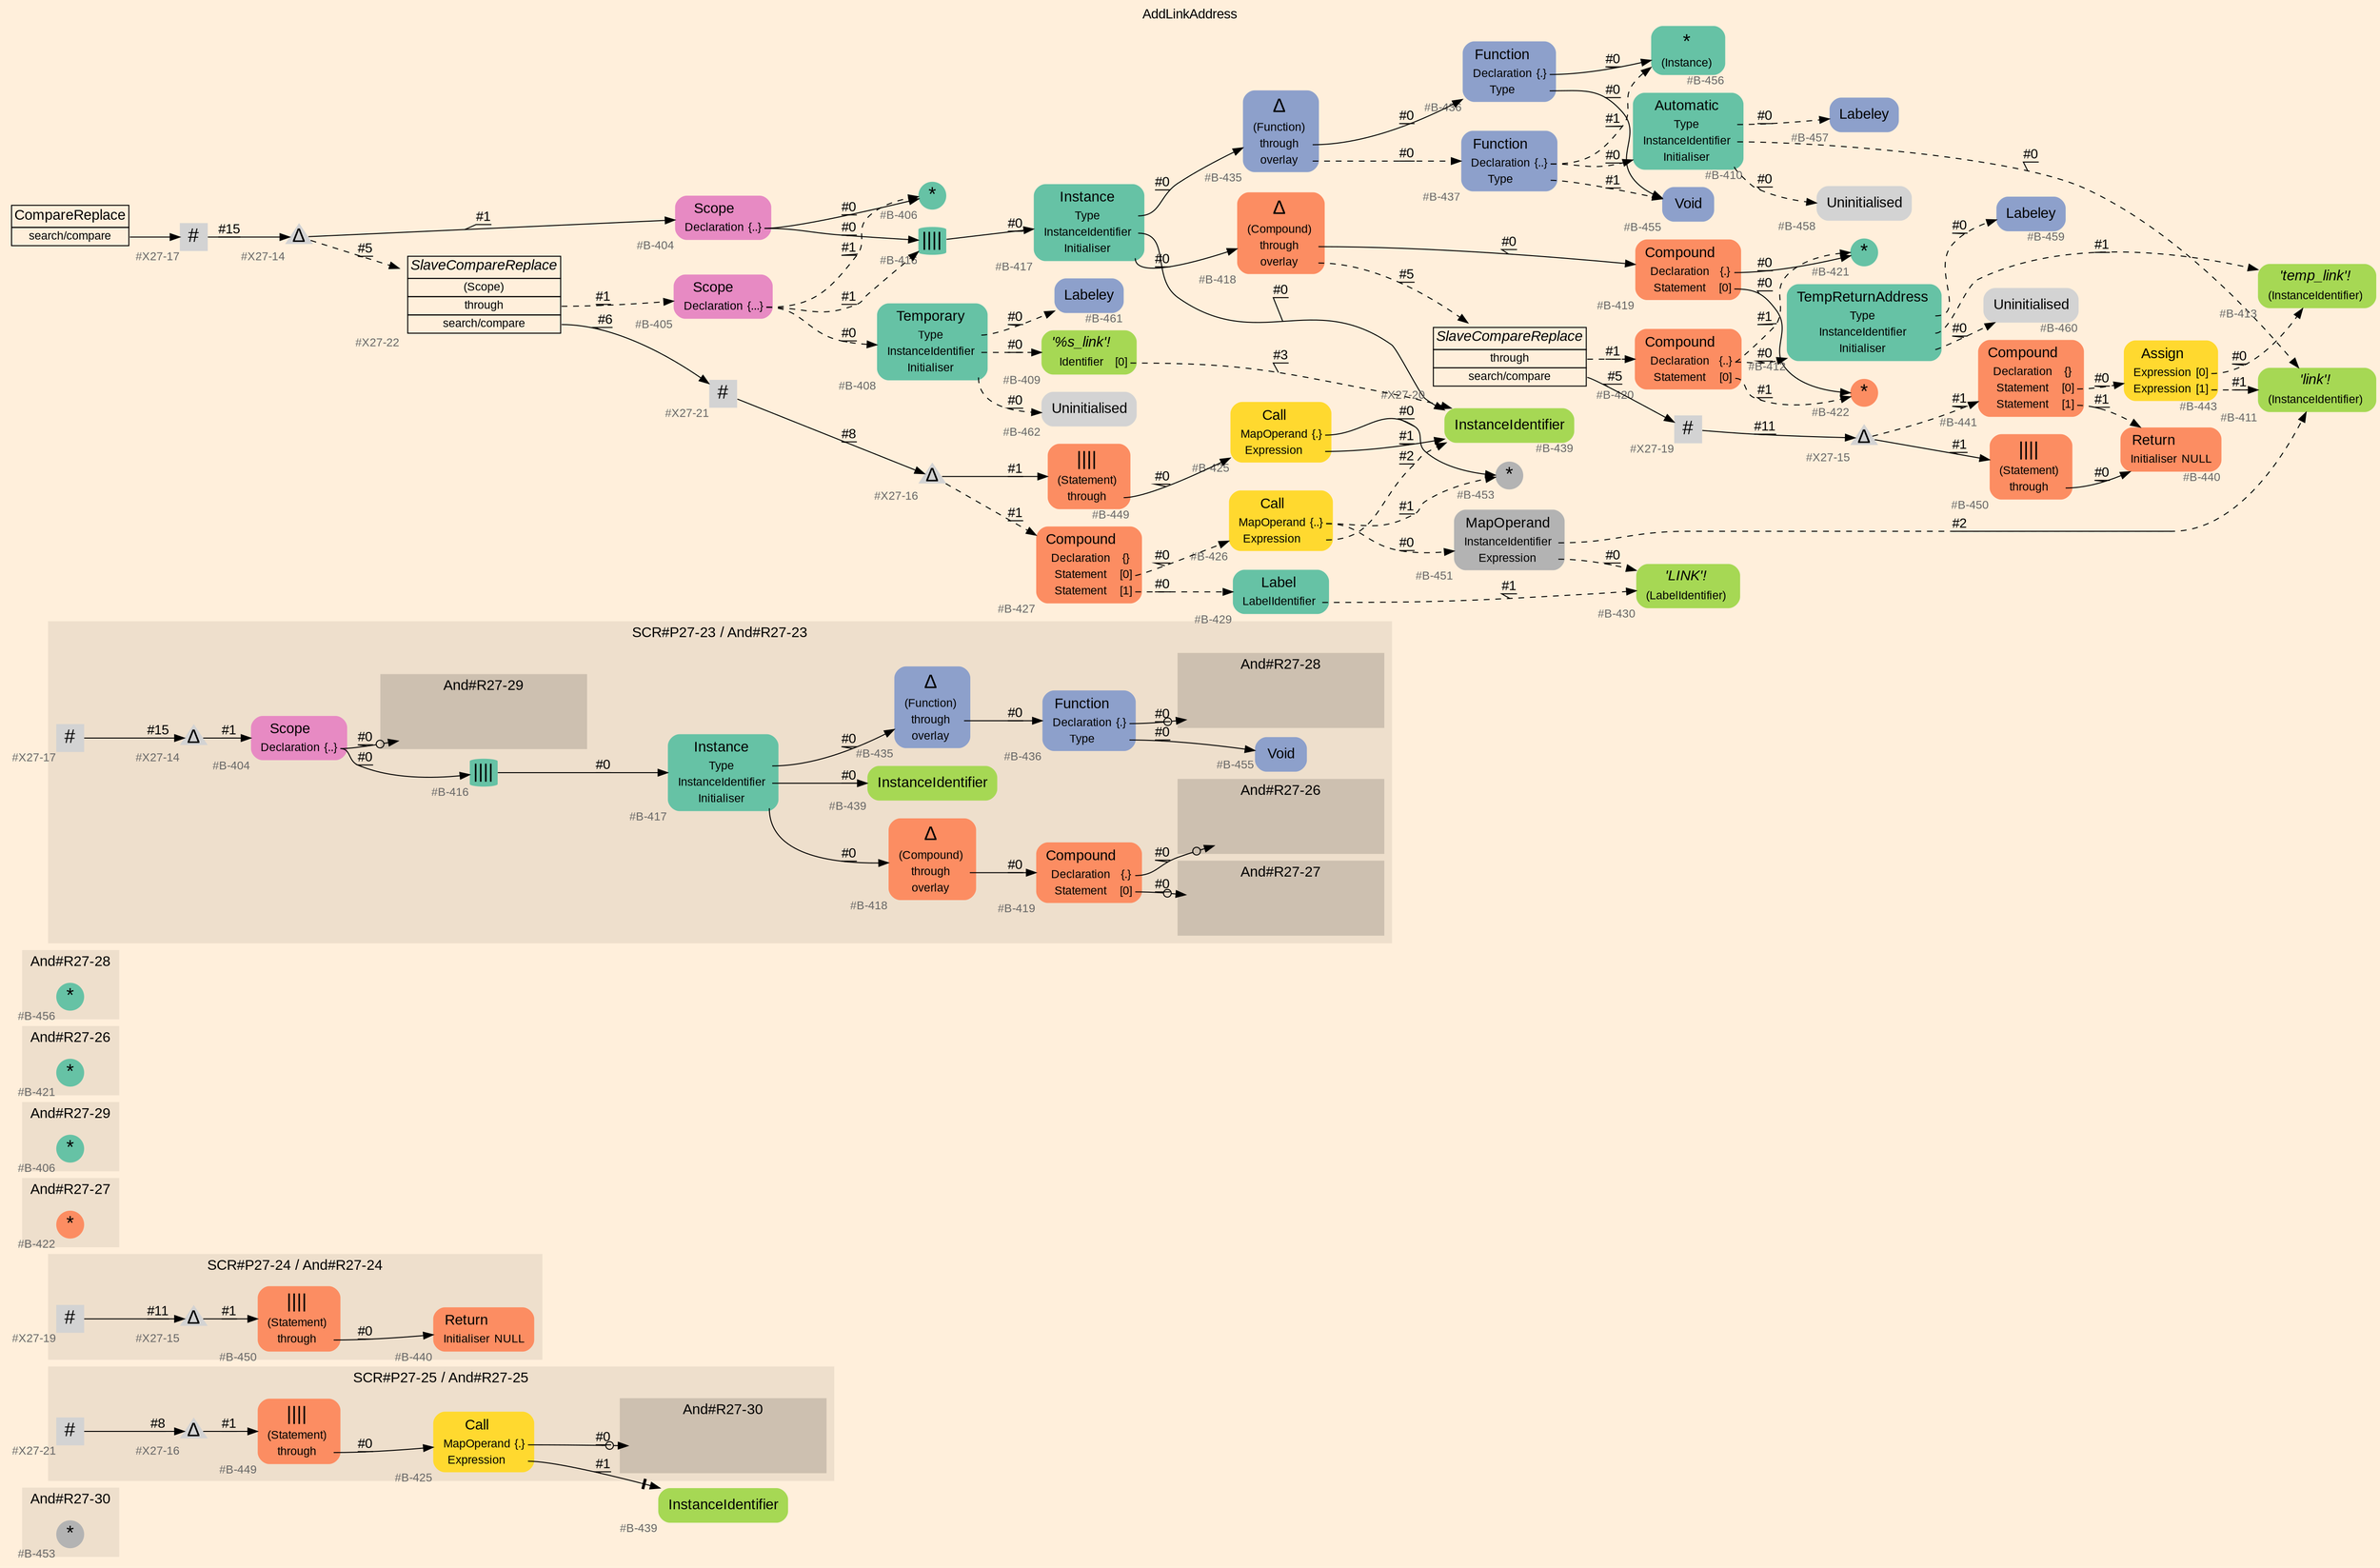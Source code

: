 digraph "AddLinkAddress" {
label = "AddLinkAddress"
labelloc = t
graph [
    rankdir = "LR"
    ranksep = 0.3
    bgcolor = antiquewhite1
    color = black
    fontcolor = black
    fontname = "Arial"
];
node [
    fontname = "Arial"
];
edge [
    fontname = "Arial"
];

// -------------------- figure And#R27-30 --------------------
// -------- region And#R27-30 ----------
subgraph "clusterAnd#R27-30" {
    label = "And#R27-30"
    style = "filled"
    color = antiquewhite2
    fontsize = "15"
    // -------- block And#R27-30/#B-453 ----------
    "And#R27-30/#B-453" [
        fillcolor = "/set28/8"
        xlabel = "#B-453"
        fontsize = "12"
        fontcolor = grey40
        shape = "circle"
        label = <<FONT COLOR="black" POINT-SIZE="20">*</FONT>>
        style = "filled"
        penwidth = 0.0
        fixedsize = true
        width = 0.4
        height = 0.4
    ];
    
}


// -------------------- figure And#R27-25 --------------------
// -------- region And#R27-25 ----------
subgraph "clusterAnd#R27-25" {
    label = "SCR#P27-25 / And#R27-25"
    style = "filled"
    color = antiquewhite2
    fontsize = "15"
    // -------- block And#R27-25/#B-449 ----------
    "And#R27-25/#B-449" [
        fillcolor = "/set28/2"
        xlabel = "#B-449"
        fontsize = "12"
        fontcolor = grey40
        shape = "plaintext"
        label = <<TABLE BORDER="0" CELLBORDER="0" CELLSPACING="0">
         <TR><TD><FONT COLOR="black" POINT-SIZE="20">||||</FONT></TD></TR>
         <TR><TD><FONT COLOR="black" POINT-SIZE="12">(Statement)</FONT></TD><TD PORT="port0"></TD></TR>
         <TR><TD><FONT COLOR="black" POINT-SIZE="12">through</FONT></TD><TD PORT="port1"></TD></TR>
        </TABLE>>
        style = "rounded,filled"
    ];
    
    // -------- block And#R27-25/#B-425 ----------
    "And#R27-25/#B-425" [
        fillcolor = "/set28/6"
        xlabel = "#B-425"
        fontsize = "12"
        fontcolor = grey40
        shape = "plaintext"
        label = <<TABLE BORDER="0" CELLBORDER="0" CELLSPACING="0">
         <TR><TD><FONT COLOR="black" POINT-SIZE="15">Call</FONT></TD></TR>
         <TR><TD><FONT COLOR="black" POINT-SIZE="12">MapOperand</FONT></TD><TD PORT="port0"><FONT COLOR="black" POINT-SIZE="12">{.}</FONT></TD></TR>
         <TR><TD><FONT COLOR="black" POINT-SIZE="12">Expression</FONT></TD><TD PORT="port1"></TD></TR>
        </TABLE>>
        style = "rounded,filled"
    ];
    
    // -------- block And#R27-25/#X27-16 ----------
    "And#R27-25/#X27-16" [
        xlabel = "#X27-16"
        fontsize = "12"
        fontcolor = grey40
        shape = "triangle"
        label = <<FONT COLOR="black" POINT-SIZE="20">Δ</FONT>>
        style = "filled"
        penwidth = 0.0
        fixedsize = true
        width = 0.4
        height = 0.4
    ];
    
    // -------- block And#R27-25/#X27-21 ----------
    "And#R27-25/#X27-21" [
        xlabel = "#X27-21"
        fontsize = "12"
        fontcolor = grey40
        shape = "square"
        label = <<FONT COLOR="black" POINT-SIZE="20">#</FONT>>
        style = "filled"
        penwidth = 0.0
        fixedsize = true
        width = 0.4
        height = 0.4
    ];
    
    // -------- region And#R27-25/And#R27-30 ----------
    subgraph "clusterAnd#R27-25/And#R27-30" {
        label = "And#R27-30"
        style = "filled"
        color = antiquewhite3
        fontsize = "15"
        // -------- block And#R27-25/And#R27-30/#B-453 ----------
        "And#R27-25/And#R27-30/#B-453" [
            fillcolor = "/set28/8"
            xlabel = "#B-453"
            fontsize = "12"
            fontcolor = grey40
            shape = "none"
            style = "invisible"
        ];
        
    }
    
}

// -------- block And#R27-25/#B-439 ----------
"And#R27-25/#B-439" [
    fillcolor = "/set28/5"
    xlabel = "#B-439"
    fontsize = "12"
    fontcolor = grey40
    shape = "plaintext"
    label = <<TABLE BORDER="0" CELLBORDER="0" CELLSPACING="0">
     <TR><TD><FONT COLOR="black" POINT-SIZE="15">InstanceIdentifier</FONT></TD></TR>
    </TABLE>>
    style = "rounded,filled"
];

"And#R27-25/#B-449":port1 -> "And#R27-25/#B-425" [
    label = "#0"
    decorate = true
    color = black
    fontcolor = black
];

"And#R27-25/#B-425":port0 -> "And#R27-25/And#R27-30/#B-453" [
    arrowhead="normalnoneodot"
    label = "#0"
    decorate = true
    color = black
    fontcolor = black
];

"And#R27-25/#B-425":port1 -> "And#R27-25/#B-439" [
    arrowhead="normalnonetee"
    label = "#1"
    decorate = true
    color = black
    fontcolor = black
];

"And#R27-25/#X27-16" -> "And#R27-25/#B-449" [
    label = "#1"
    decorate = true
    color = black
    fontcolor = black
];

"And#R27-25/#X27-21" -> "And#R27-25/#X27-16" [
    label = "#8"
    decorate = true
    color = black
    fontcolor = black
];


// -------------------- figure And#R27-24 --------------------
// -------- region And#R27-24 ----------
subgraph "clusterAnd#R27-24" {
    label = "SCR#P27-24 / And#R27-24"
    style = "filled"
    color = antiquewhite2
    fontsize = "15"
    // -------- block And#R27-24/#B-440 ----------
    "And#R27-24/#B-440" [
        fillcolor = "/set28/2"
        xlabel = "#B-440"
        fontsize = "12"
        fontcolor = grey40
        shape = "plaintext"
        label = <<TABLE BORDER="0" CELLBORDER="0" CELLSPACING="0">
         <TR><TD><FONT COLOR="black" POINT-SIZE="15">Return</FONT></TD></TR>
         <TR><TD><FONT COLOR="black" POINT-SIZE="12">Initialiser</FONT></TD><TD PORT="port0"><FONT COLOR="black" POINT-SIZE="12">NULL</FONT></TD></TR>
        </TABLE>>
        style = "rounded,filled"
    ];
    
    // -------- block And#R27-24/#B-450 ----------
    "And#R27-24/#B-450" [
        fillcolor = "/set28/2"
        xlabel = "#B-450"
        fontsize = "12"
        fontcolor = grey40
        shape = "plaintext"
        label = <<TABLE BORDER="0" CELLBORDER="0" CELLSPACING="0">
         <TR><TD><FONT COLOR="black" POINT-SIZE="20">||||</FONT></TD></TR>
         <TR><TD><FONT COLOR="black" POINT-SIZE="12">(Statement)</FONT></TD><TD PORT="port0"></TD></TR>
         <TR><TD><FONT COLOR="black" POINT-SIZE="12">through</FONT></TD><TD PORT="port1"></TD></TR>
        </TABLE>>
        style = "rounded,filled"
    ];
    
    // -------- block And#R27-24/#X27-15 ----------
    "And#R27-24/#X27-15" [
        xlabel = "#X27-15"
        fontsize = "12"
        fontcolor = grey40
        shape = "triangle"
        label = <<FONT COLOR="black" POINT-SIZE="20">Δ</FONT>>
        style = "filled"
        penwidth = 0.0
        fixedsize = true
        width = 0.4
        height = 0.4
    ];
    
    // -------- block And#R27-24/#X27-19 ----------
    "And#R27-24/#X27-19" [
        xlabel = "#X27-19"
        fontsize = "12"
        fontcolor = grey40
        shape = "square"
        label = <<FONT COLOR="black" POINT-SIZE="20">#</FONT>>
        style = "filled"
        penwidth = 0.0
        fixedsize = true
        width = 0.4
        height = 0.4
    ];
    
}

"And#R27-24/#B-450":port1 -> "And#R27-24/#B-440" [
    label = "#0"
    decorate = true
    color = black
    fontcolor = black
];

"And#R27-24/#X27-15" -> "And#R27-24/#B-450" [
    label = "#1"
    decorate = true
    color = black
    fontcolor = black
];

"And#R27-24/#X27-19" -> "And#R27-24/#X27-15" [
    label = "#11"
    decorate = true
    color = black
    fontcolor = black
];


// -------------------- figure And#R27-27 --------------------
// -------- region And#R27-27 ----------
subgraph "clusterAnd#R27-27" {
    label = "And#R27-27"
    style = "filled"
    color = antiquewhite2
    fontsize = "15"
    // -------- block And#R27-27/#B-422 ----------
    "And#R27-27/#B-422" [
        fillcolor = "/set28/2"
        xlabel = "#B-422"
        fontsize = "12"
        fontcolor = grey40
        shape = "circle"
        label = <<FONT COLOR="black" POINT-SIZE="20">*</FONT>>
        style = "filled"
        penwidth = 0.0
        fixedsize = true
        width = 0.4
        height = 0.4
    ];
    
}


// -------------------- figure And#R27-29 --------------------
// -------- region And#R27-29 ----------
subgraph "clusterAnd#R27-29" {
    label = "And#R27-29"
    style = "filled"
    color = antiquewhite2
    fontsize = "15"
    // -------- block And#R27-29/#B-406 ----------
    "And#R27-29/#B-406" [
        fillcolor = "/set28/1"
        xlabel = "#B-406"
        fontsize = "12"
        fontcolor = grey40
        shape = "circle"
        label = <<FONT COLOR="black" POINT-SIZE="20">*</FONT>>
        style = "filled"
        penwidth = 0.0
        fixedsize = true
        width = 0.4
        height = 0.4
    ];
    
}


// -------------------- figure And#R27-26 --------------------
// -------- region And#R27-26 ----------
subgraph "clusterAnd#R27-26" {
    label = "And#R27-26"
    style = "filled"
    color = antiquewhite2
    fontsize = "15"
    // -------- block And#R27-26/#B-421 ----------
    "And#R27-26/#B-421" [
        fillcolor = "/set28/1"
        xlabel = "#B-421"
        fontsize = "12"
        fontcolor = grey40
        shape = "circle"
        label = <<FONT COLOR="black" POINT-SIZE="20">*</FONT>>
        style = "filled"
        penwidth = 0.0
        fixedsize = true
        width = 0.4
        height = 0.4
    ];
    
}


// -------------------- figure And#R27-28 --------------------
// -------- region And#R27-28 ----------
subgraph "clusterAnd#R27-28" {
    label = "And#R27-28"
    style = "filled"
    color = antiquewhite2
    fontsize = "15"
    // -------- block And#R27-28/#B-456 ----------
    "And#R27-28/#B-456" [
        fillcolor = "/set28/1"
        xlabel = "#B-456"
        fontsize = "12"
        fontcolor = grey40
        shape = "circle"
        label = <<FONT COLOR="black" POINT-SIZE="20">*</FONT>>
        style = "filled"
        penwidth = 0.0
        fixedsize = true
        width = 0.4
        height = 0.4
    ];
    
}


// -------------------- figure And#R27-23 --------------------
// -------- region And#R27-23 ----------
subgraph "clusterAnd#R27-23" {
    label = "SCR#P27-23 / And#R27-23"
    style = "filled"
    color = antiquewhite2
    fontsize = "15"
    // -------- block And#R27-23/#B-436 ----------
    "And#R27-23/#B-436" [
        fillcolor = "/set28/3"
        xlabel = "#B-436"
        fontsize = "12"
        fontcolor = grey40
        shape = "plaintext"
        label = <<TABLE BORDER="0" CELLBORDER="0" CELLSPACING="0">
         <TR><TD><FONT COLOR="black" POINT-SIZE="15">Function</FONT></TD></TR>
         <TR><TD><FONT COLOR="black" POINT-SIZE="12">Declaration</FONT></TD><TD PORT="port0"><FONT COLOR="black" POINT-SIZE="12">{.}</FONT></TD></TR>
         <TR><TD><FONT COLOR="black" POINT-SIZE="12">Type</FONT></TD><TD PORT="port1"></TD></TR>
        </TABLE>>
        style = "rounded,filled"
    ];
    
    // -------- block And#R27-23/#B-419 ----------
    "And#R27-23/#B-419" [
        fillcolor = "/set28/2"
        xlabel = "#B-419"
        fontsize = "12"
        fontcolor = grey40
        shape = "plaintext"
        label = <<TABLE BORDER="0" CELLBORDER="0" CELLSPACING="0">
         <TR><TD><FONT COLOR="black" POINT-SIZE="15">Compound</FONT></TD></TR>
         <TR><TD><FONT COLOR="black" POINT-SIZE="12">Declaration</FONT></TD><TD PORT="port0"><FONT COLOR="black" POINT-SIZE="12">{.}</FONT></TD></TR>
         <TR><TD><FONT COLOR="black" POINT-SIZE="12">Statement</FONT></TD><TD PORT="port1"><FONT COLOR="black" POINT-SIZE="12">[0]</FONT></TD></TR>
        </TABLE>>
        style = "rounded,filled"
    ];
    
    // -------- block And#R27-23/#B-435 ----------
    "And#R27-23/#B-435" [
        fillcolor = "/set28/3"
        xlabel = "#B-435"
        fontsize = "12"
        fontcolor = grey40
        shape = "plaintext"
        label = <<TABLE BORDER="0" CELLBORDER="0" CELLSPACING="0">
         <TR><TD><FONT COLOR="black" POINT-SIZE="20">Δ</FONT></TD></TR>
         <TR><TD><FONT COLOR="black" POINT-SIZE="12">(Function)</FONT></TD><TD PORT="port0"></TD></TR>
         <TR><TD><FONT COLOR="black" POINT-SIZE="12">through</FONT></TD><TD PORT="port1"></TD></TR>
         <TR><TD><FONT COLOR="black" POINT-SIZE="12">overlay</FONT></TD><TD PORT="port2"></TD></TR>
        </TABLE>>
        style = "rounded,filled"
    ];
    
    // -------- block And#R27-23/#B-418 ----------
    "And#R27-23/#B-418" [
        fillcolor = "/set28/2"
        xlabel = "#B-418"
        fontsize = "12"
        fontcolor = grey40
        shape = "plaintext"
        label = <<TABLE BORDER="0" CELLBORDER="0" CELLSPACING="0">
         <TR><TD><FONT COLOR="black" POINT-SIZE="20">Δ</FONT></TD></TR>
         <TR><TD><FONT COLOR="black" POINT-SIZE="12">(Compound)</FONT></TD><TD PORT="port0"></TD></TR>
         <TR><TD><FONT COLOR="black" POINT-SIZE="12">through</FONT></TD><TD PORT="port1"></TD></TR>
         <TR><TD><FONT COLOR="black" POINT-SIZE="12">overlay</FONT></TD><TD PORT="port2"></TD></TR>
        </TABLE>>
        style = "rounded,filled"
    ];
    
    // -------- block And#R27-23/#B-404 ----------
    "And#R27-23/#B-404" [
        fillcolor = "/set28/4"
        xlabel = "#B-404"
        fontsize = "12"
        fontcolor = grey40
        shape = "plaintext"
        label = <<TABLE BORDER="0" CELLBORDER="0" CELLSPACING="0">
         <TR><TD><FONT COLOR="black" POINT-SIZE="15">Scope</FONT></TD></TR>
         <TR><TD><FONT COLOR="black" POINT-SIZE="12">Declaration</FONT></TD><TD PORT="port0"><FONT COLOR="black" POINT-SIZE="12">{..}</FONT></TD></TR>
        </TABLE>>
        style = "rounded,filled"
    ];
    
    // -------- block And#R27-23/#B-417 ----------
    "And#R27-23/#B-417" [
        fillcolor = "/set28/1"
        xlabel = "#B-417"
        fontsize = "12"
        fontcolor = grey40
        shape = "plaintext"
        label = <<TABLE BORDER="0" CELLBORDER="0" CELLSPACING="0">
         <TR><TD><FONT COLOR="black" POINT-SIZE="15">Instance</FONT></TD></TR>
         <TR><TD><FONT COLOR="black" POINT-SIZE="12">Type</FONT></TD><TD PORT="port0"></TD></TR>
         <TR><TD><FONT COLOR="black" POINT-SIZE="12">InstanceIdentifier</FONT></TD><TD PORT="port1"></TD></TR>
         <TR><TD><FONT COLOR="black" POINT-SIZE="12">Initialiser</FONT></TD><TD PORT="port2"></TD></TR>
        </TABLE>>
        style = "rounded,filled"
    ];
    
    // -------- block And#R27-23/#B-416 ----------
    "And#R27-23/#B-416" [
        fillcolor = "/set28/1"
        xlabel = "#B-416"
        fontsize = "12"
        fontcolor = grey40
        shape = "cylinder"
        label = <<FONT COLOR="black" POINT-SIZE="20">||||</FONT>>
        style = "filled"
        penwidth = 0.0
        fixedsize = true
        width = 0.4
        height = 0.4
    ];
    
    // -------- block And#R27-23/#X27-17 ----------
    "And#R27-23/#X27-17" [
        xlabel = "#X27-17"
        fontsize = "12"
        fontcolor = grey40
        shape = "square"
        label = <<FONT COLOR="black" POINT-SIZE="20">#</FONT>>
        style = "filled"
        penwidth = 0.0
        fixedsize = true
        width = 0.4
        height = 0.4
    ];
    
    // -------- block And#R27-23/#B-455 ----------
    "And#R27-23/#B-455" [
        fillcolor = "/set28/3"
        xlabel = "#B-455"
        fontsize = "12"
        fontcolor = grey40
        shape = "plaintext"
        label = <<TABLE BORDER="0" CELLBORDER="0" CELLSPACING="0">
         <TR><TD><FONT COLOR="black" POINT-SIZE="15">Void</FONT></TD></TR>
        </TABLE>>
        style = "rounded,filled"
    ];
    
    // -------- block And#R27-23/#B-439 ----------
    "And#R27-23/#B-439" [
        fillcolor = "/set28/5"
        xlabel = "#B-439"
        fontsize = "12"
        fontcolor = grey40
        shape = "plaintext"
        label = <<TABLE BORDER="0" CELLBORDER="0" CELLSPACING="0">
         <TR><TD><FONT COLOR="black" POINT-SIZE="15">InstanceIdentifier</FONT></TD></TR>
        </TABLE>>
        style = "rounded,filled"
    ];
    
    // -------- block And#R27-23/#X27-14 ----------
    "And#R27-23/#X27-14" [
        xlabel = "#X27-14"
        fontsize = "12"
        fontcolor = grey40
        shape = "triangle"
        label = <<FONT COLOR="black" POINT-SIZE="20">Δ</FONT>>
        style = "filled"
        penwidth = 0.0
        fixedsize = true
        width = 0.4
        height = 0.4
    ];
    
    // -------- region And#R27-23/And#R27-26 ----------
    subgraph "clusterAnd#R27-23/And#R27-26" {
        label = "And#R27-26"
        style = "filled"
        color = antiquewhite3
        fontsize = "15"
        // -------- block And#R27-23/And#R27-26/#B-421 ----------
        "And#R27-23/And#R27-26/#B-421" [
            fillcolor = "/set28/1"
            xlabel = "#B-421"
            fontsize = "12"
            fontcolor = grey40
            shape = "none"
            style = "invisible"
        ];
        
    }
    
    // -------- region And#R27-23/And#R27-27 ----------
    subgraph "clusterAnd#R27-23/And#R27-27" {
        label = "And#R27-27"
        style = "filled"
        color = antiquewhite3
        fontsize = "15"
        // -------- block And#R27-23/And#R27-27/#B-422 ----------
        "And#R27-23/And#R27-27/#B-422" [
            fillcolor = "/set28/2"
            xlabel = "#B-422"
            fontsize = "12"
            fontcolor = grey40
            shape = "none"
            style = "invisible"
        ];
        
    }
    
    // -------- region And#R27-23/And#R27-28 ----------
    subgraph "clusterAnd#R27-23/And#R27-28" {
        label = "And#R27-28"
        style = "filled"
        color = antiquewhite3
        fontsize = "15"
        // -------- block And#R27-23/And#R27-28/#B-456 ----------
        "And#R27-23/And#R27-28/#B-456" [
            fillcolor = "/set28/1"
            xlabel = "#B-456"
            fontsize = "12"
            fontcolor = grey40
            shape = "none"
            style = "invisible"
        ];
        
    }
    
    // -------- region And#R27-23/And#R27-29 ----------
    subgraph "clusterAnd#R27-23/And#R27-29" {
        label = "And#R27-29"
        style = "filled"
        color = antiquewhite3
        fontsize = "15"
        // -------- block And#R27-23/And#R27-29/#B-406 ----------
        "And#R27-23/And#R27-29/#B-406" [
            fillcolor = "/set28/1"
            xlabel = "#B-406"
            fontsize = "12"
            fontcolor = grey40
            shape = "none"
            style = "invisible"
        ];
        
    }
    
}

"And#R27-23/#B-436":port0 -> "And#R27-23/And#R27-28/#B-456" [
    arrowhead="normalnoneodot"
    label = "#0"
    decorate = true
    color = black
    fontcolor = black
];

"And#R27-23/#B-436":port1 -> "And#R27-23/#B-455" [
    label = "#0"
    decorate = true
    color = black
    fontcolor = black
];

"And#R27-23/#B-419":port0 -> "And#R27-23/And#R27-26/#B-421" [
    arrowhead="normalnoneodot"
    label = "#0"
    decorate = true
    color = black
    fontcolor = black
];

"And#R27-23/#B-419":port1 -> "And#R27-23/And#R27-27/#B-422" [
    arrowhead="normalnoneodot"
    label = "#0"
    decorate = true
    color = black
    fontcolor = black
];

"And#R27-23/#B-435":port1 -> "And#R27-23/#B-436" [
    label = "#0"
    decorate = true
    color = black
    fontcolor = black
];

"And#R27-23/#B-418":port1 -> "And#R27-23/#B-419" [
    label = "#0"
    decorate = true
    color = black
    fontcolor = black
];

"And#R27-23/#B-404":port0 -> "And#R27-23/#B-416" [
    label = "#0"
    decorate = true
    color = black
    fontcolor = black
];

"And#R27-23/#B-404":port0 -> "And#R27-23/And#R27-29/#B-406" [
    arrowhead="normalnoneodot"
    label = "#0"
    decorate = true
    color = black
    fontcolor = black
];

"And#R27-23/#B-417":port0 -> "And#R27-23/#B-435" [
    label = "#0"
    decorate = true
    color = black
    fontcolor = black
];

"And#R27-23/#B-417":port1 -> "And#R27-23/#B-439" [
    label = "#0"
    decorate = true
    color = black
    fontcolor = black
];

"And#R27-23/#B-417":port2 -> "And#R27-23/#B-418" [
    label = "#0"
    decorate = true
    color = black
    fontcolor = black
];

"And#R27-23/#B-416" -> "And#R27-23/#B-417" [
    label = "#0"
    decorate = true
    color = black
    fontcolor = black
];

"And#R27-23/#X27-17" -> "And#R27-23/#X27-14" [
    label = "#15"
    decorate = true
    color = black
    fontcolor = black
];

"And#R27-23/#X27-14" -> "And#R27-23/#B-404" [
    label = "#1"
    decorate = true
    color = black
    fontcolor = black
];


// -------------------- transformation figure --------------------
// -------- block CR#X27-18 ----------
"CR#X27-18" [
    fillcolor = antiquewhite1
    fontsize = "12"
    fontcolor = grey40
    shape = "plaintext"
    label = <<TABLE BORDER="0" CELLBORDER="1" CELLSPACING="0">
     <TR><TD><FONT COLOR="black" POINT-SIZE="15">CompareReplace</FONT></TD></TR>
     <TR><TD PORT="port0"><FONT COLOR="black" POINT-SIZE="12">search/compare</FONT></TD></TR>
    </TABLE>>
    style = "filled"
    color = black
];

// -------- block #X27-17 ----------
"#X27-17" [
    xlabel = "#X27-17"
    fontsize = "12"
    fontcolor = grey40
    shape = "square"
    label = <<FONT COLOR="black" POINT-SIZE="20">#</FONT>>
    style = "filled"
    penwidth = 0.0
    fixedsize = true
    width = 0.4
    height = 0.4
];

// -------- block #X27-14 ----------
"#X27-14" [
    xlabel = "#X27-14"
    fontsize = "12"
    fontcolor = grey40
    shape = "triangle"
    label = <<FONT COLOR="black" POINT-SIZE="20">Δ</FONT>>
    style = "filled"
    penwidth = 0.0
    fixedsize = true
    width = 0.4
    height = 0.4
];

// -------- block #B-404 ----------
"#B-404" [
    fillcolor = "/set28/4"
    xlabel = "#B-404"
    fontsize = "12"
    fontcolor = grey40
    shape = "plaintext"
    label = <<TABLE BORDER="0" CELLBORDER="0" CELLSPACING="0">
     <TR><TD><FONT COLOR="black" POINT-SIZE="15">Scope</FONT></TD></TR>
     <TR><TD><FONT COLOR="black" POINT-SIZE="12">Declaration</FONT></TD><TD PORT="port0"><FONT COLOR="black" POINT-SIZE="12">{..}</FONT></TD></TR>
    </TABLE>>
    style = "rounded,filled"
];

// -------- block #B-416 ----------
"#B-416" [
    fillcolor = "/set28/1"
    xlabel = "#B-416"
    fontsize = "12"
    fontcolor = grey40
    shape = "cylinder"
    label = <<FONT COLOR="black" POINT-SIZE="20">||||</FONT>>
    style = "filled"
    penwidth = 0.0
    fixedsize = true
    width = 0.4
    height = 0.4
];

// -------- block #B-417 ----------
"#B-417" [
    fillcolor = "/set28/1"
    xlabel = "#B-417"
    fontsize = "12"
    fontcolor = grey40
    shape = "plaintext"
    label = <<TABLE BORDER="0" CELLBORDER="0" CELLSPACING="0">
     <TR><TD><FONT COLOR="black" POINT-SIZE="15">Instance</FONT></TD></TR>
     <TR><TD><FONT COLOR="black" POINT-SIZE="12">Type</FONT></TD><TD PORT="port0"></TD></TR>
     <TR><TD><FONT COLOR="black" POINT-SIZE="12">InstanceIdentifier</FONT></TD><TD PORT="port1"></TD></TR>
     <TR><TD><FONT COLOR="black" POINT-SIZE="12">Initialiser</FONT></TD><TD PORT="port2"></TD></TR>
    </TABLE>>
    style = "rounded,filled"
];

// -------- block #B-435 ----------
"#B-435" [
    fillcolor = "/set28/3"
    xlabel = "#B-435"
    fontsize = "12"
    fontcolor = grey40
    shape = "plaintext"
    label = <<TABLE BORDER="0" CELLBORDER="0" CELLSPACING="0">
     <TR><TD><FONT COLOR="black" POINT-SIZE="20">Δ</FONT></TD></TR>
     <TR><TD><FONT COLOR="black" POINT-SIZE="12">(Function)</FONT></TD><TD PORT="port0"></TD></TR>
     <TR><TD><FONT COLOR="black" POINT-SIZE="12">through</FONT></TD><TD PORT="port1"></TD></TR>
     <TR><TD><FONT COLOR="black" POINT-SIZE="12">overlay</FONT></TD><TD PORT="port2"></TD></TR>
    </TABLE>>
    style = "rounded,filled"
];

// -------- block #B-436 ----------
"#B-436" [
    fillcolor = "/set28/3"
    xlabel = "#B-436"
    fontsize = "12"
    fontcolor = grey40
    shape = "plaintext"
    label = <<TABLE BORDER="0" CELLBORDER="0" CELLSPACING="0">
     <TR><TD><FONT COLOR="black" POINT-SIZE="15">Function</FONT></TD></TR>
     <TR><TD><FONT COLOR="black" POINT-SIZE="12">Declaration</FONT></TD><TD PORT="port0"><FONT COLOR="black" POINT-SIZE="12">{.}</FONT></TD></TR>
     <TR><TD><FONT COLOR="black" POINT-SIZE="12">Type</FONT></TD><TD PORT="port1"></TD></TR>
    </TABLE>>
    style = "rounded,filled"
];

// -------- block #B-456 ----------
"#B-456" [
    fillcolor = "/set28/1"
    xlabel = "#B-456"
    fontsize = "12"
    fontcolor = grey40
    shape = "plaintext"
    label = <<TABLE BORDER="0" CELLBORDER="0" CELLSPACING="0">
     <TR><TD><FONT COLOR="black" POINT-SIZE="20">*</FONT></TD></TR>
     <TR><TD><FONT COLOR="black" POINT-SIZE="12">(Instance)</FONT></TD><TD PORT="port0"></TD></TR>
    </TABLE>>
    style = "rounded,filled"
];

// -------- block #B-455 ----------
"#B-455" [
    fillcolor = "/set28/3"
    xlabel = "#B-455"
    fontsize = "12"
    fontcolor = grey40
    shape = "plaintext"
    label = <<TABLE BORDER="0" CELLBORDER="0" CELLSPACING="0">
     <TR><TD><FONT COLOR="black" POINT-SIZE="15">Void</FONT></TD></TR>
    </TABLE>>
    style = "rounded,filled"
];

// -------- block #B-437 ----------
"#B-437" [
    fillcolor = "/set28/3"
    xlabel = "#B-437"
    fontsize = "12"
    fontcolor = grey40
    shape = "plaintext"
    label = <<TABLE BORDER="0" CELLBORDER="0" CELLSPACING="0">
     <TR><TD><FONT COLOR="black" POINT-SIZE="15">Function</FONT></TD></TR>
     <TR><TD><FONT COLOR="black" POINT-SIZE="12">Declaration</FONT></TD><TD PORT="port0"><FONT COLOR="black" POINT-SIZE="12">{..}</FONT></TD></TR>
     <TR><TD><FONT COLOR="black" POINT-SIZE="12">Type</FONT></TD><TD PORT="port1"></TD></TR>
    </TABLE>>
    style = "rounded,filled"
];

// -------- block #B-410 ----------
"#B-410" [
    fillcolor = "/set28/1"
    xlabel = "#B-410"
    fontsize = "12"
    fontcolor = grey40
    shape = "plaintext"
    label = <<TABLE BORDER="0" CELLBORDER="0" CELLSPACING="0">
     <TR><TD><FONT COLOR="black" POINT-SIZE="15">Automatic</FONT></TD></TR>
     <TR><TD><FONT COLOR="black" POINT-SIZE="12">Type</FONT></TD><TD PORT="port0"></TD></TR>
     <TR><TD><FONT COLOR="black" POINT-SIZE="12">InstanceIdentifier</FONT></TD><TD PORT="port1"></TD></TR>
     <TR><TD><FONT COLOR="black" POINT-SIZE="12">Initialiser</FONT></TD><TD PORT="port2"></TD></TR>
    </TABLE>>
    style = "rounded,filled"
];

// -------- block #B-457 ----------
"#B-457" [
    fillcolor = "/set28/3"
    xlabel = "#B-457"
    fontsize = "12"
    fontcolor = grey40
    shape = "plaintext"
    label = <<TABLE BORDER="0" CELLBORDER="0" CELLSPACING="0">
     <TR><TD><FONT COLOR="black" POINT-SIZE="15">Labeley</FONT></TD></TR>
    </TABLE>>
    style = "rounded,filled"
];

// -------- block #B-411 ----------
"#B-411" [
    fillcolor = "/set28/5"
    xlabel = "#B-411"
    fontsize = "12"
    fontcolor = grey40
    shape = "plaintext"
    label = <<TABLE BORDER="0" CELLBORDER="0" CELLSPACING="0">
     <TR><TD><FONT COLOR="black" POINT-SIZE="15"><I>'link'!</I></FONT></TD></TR>
     <TR><TD><FONT COLOR="black" POINT-SIZE="12">(InstanceIdentifier)</FONT></TD><TD PORT="port0"></TD></TR>
    </TABLE>>
    style = "rounded,filled"
];

// -------- block #B-458 ----------
"#B-458" [
    xlabel = "#B-458"
    fontsize = "12"
    fontcolor = grey40
    shape = "plaintext"
    label = <<TABLE BORDER="0" CELLBORDER="0" CELLSPACING="0">
     <TR><TD><FONT COLOR="black" POINT-SIZE="15">Uninitialised</FONT></TD></TR>
    </TABLE>>
    style = "rounded,filled"
];

// -------- block #B-439 ----------
"#B-439" [
    fillcolor = "/set28/5"
    xlabel = "#B-439"
    fontsize = "12"
    fontcolor = grey40
    shape = "plaintext"
    label = <<TABLE BORDER="0" CELLBORDER="0" CELLSPACING="0">
     <TR><TD><FONT COLOR="black" POINT-SIZE="15">InstanceIdentifier</FONT></TD></TR>
    </TABLE>>
    style = "rounded,filled"
];

// -------- block #B-418 ----------
"#B-418" [
    fillcolor = "/set28/2"
    xlabel = "#B-418"
    fontsize = "12"
    fontcolor = grey40
    shape = "plaintext"
    label = <<TABLE BORDER="0" CELLBORDER="0" CELLSPACING="0">
     <TR><TD><FONT COLOR="black" POINT-SIZE="20">Δ</FONT></TD></TR>
     <TR><TD><FONT COLOR="black" POINT-SIZE="12">(Compound)</FONT></TD><TD PORT="port0"></TD></TR>
     <TR><TD><FONT COLOR="black" POINT-SIZE="12">through</FONT></TD><TD PORT="port1"></TD></TR>
     <TR><TD><FONT COLOR="black" POINT-SIZE="12">overlay</FONT></TD><TD PORT="port2"></TD></TR>
    </TABLE>>
    style = "rounded,filled"
];

// -------- block #B-419 ----------
"#B-419" [
    fillcolor = "/set28/2"
    xlabel = "#B-419"
    fontsize = "12"
    fontcolor = grey40
    shape = "plaintext"
    label = <<TABLE BORDER="0" CELLBORDER="0" CELLSPACING="0">
     <TR><TD><FONT COLOR="black" POINT-SIZE="15">Compound</FONT></TD></TR>
     <TR><TD><FONT COLOR="black" POINT-SIZE="12">Declaration</FONT></TD><TD PORT="port0"><FONT COLOR="black" POINT-SIZE="12">{.}</FONT></TD></TR>
     <TR><TD><FONT COLOR="black" POINT-SIZE="12">Statement</FONT></TD><TD PORT="port1"><FONT COLOR="black" POINT-SIZE="12">[0]</FONT></TD></TR>
    </TABLE>>
    style = "rounded,filled"
];

// -------- block #B-421 ----------
"#B-421" [
    fillcolor = "/set28/1"
    xlabel = "#B-421"
    fontsize = "12"
    fontcolor = grey40
    shape = "circle"
    label = <<FONT COLOR="black" POINT-SIZE="20">*</FONT>>
    style = "filled"
    penwidth = 0.0
    fixedsize = true
    width = 0.4
    height = 0.4
];

// -------- block #B-422 ----------
"#B-422" [
    fillcolor = "/set28/2"
    xlabel = "#B-422"
    fontsize = "12"
    fontcolor = grey40
    shape = "circle"
    label = <<FONT COLOR="black" POINT-SIZE="20">*</FONT>>
    style = "filled"
    penwidth = 0.0
    fixedsize = true
    width = 0.4
    height = 0.4
];

// -------- block #X27-20 ----------
"#X27-20" [
    fillcolor = antiquewhite1
    xlabel = "#X27-20"
    fontsize = "12"
    fontcolor = grey40
    shape = "plaintext"
    label = <<TABLE BORDER="0" CELLBORDER="1" CELLSPACING="0">
     <TR><TD><FONT COLOR="black" POINT-SIZE="15"><I>SlaveCompareReplace</I></FONT></TD></TR>
     <TR><TD PORT="port0"><FONT COLOR="black" POINT-SIZE="12">through</FONT></TD></TR>
     <TR><TD PORT="port1"><FONT COLOR="black" POINT-SIZE="12">search/compare</FONT></TD></TR>
    </TABLE>>
    style = "filled"
    color = black
];

// -------- block #B-420 ----------
"#B-420" [
    fillcolor = "/set28/2"
    xlabel = "#B-420"
    fontsize = "12"
    fontcolor = grey40
    shape = "plaintext"
    label = <<TABLE BORDER="0" CELLBORDER="0" CELLSPACING="0">
     <TR><TD><FONT COLOR="black" POINT-SIZE="15">Compound</FONT></TD></TR>
     <TR><TD><FONT COLOR="black" POINT-SIZE="12">Declaration</FONT></TD><TD PORT="port0"><FONT COLOR="black" POINT-SIZE="12">{..}</FONT></TD></TR>
     <TR><TD><FONT COLOR="black" POINT-SIZE="12">Statement</FONT></TD><TD PORT="port1"><FONT COLOR="black" POINT-SIZE="12">[0]</FONT></TD></TR>
    </TABLE>>
    style = "rounded,filled"
];

// -------- block #B-412 ----------
"#B-412" [
    fillcolor = "/set28/1"
    xlabel = "#B-412"
    fontsize = "12"
    fontcolor = grey40
    shape = "plaintext"
    label = <<TABLE BORDER="0" CELLBORDER="0" CELLSPACING="0">
     <TR><TD><FONT COLOR="black" POINT-SIZE="15">TempReturnAddress</FONT></TD></TR>
     <TR><TD><FONT COLOR="black" POINT-SIZE="12">Type</FONT></TD><TD PORT="port0"></TD></TR>
     <TR><TD><FONT COLOR="black" POINT-SIZE="12">InstanceIdentifier</FONT></TD><TD PORT="port1"></TD></TR>
     <TR><TD><FONT COLOR="black" POINT-SIZE="12">Initialiser</FONT></TD><TD PORT="port2"></TD></TR>
    </TABLE>>
    style = "rounded,filled"
];

// -------- block #B-459 ----------
"#B-459" [
    fillcolor = "/set28/3"
    xlabel = "#B-459"
    fontsize = "12"
    fontcolor = grey40
    shape = "plaintext"
    label = <<TABLE BORDER="0" CELLBORDER="0" CELLSPACING="0">
     <TR><TD><FONT COLOR="black" POINT-SIZE="15">Labeley</FONT></TD></TR>
    </TABLE>>
    style = "rounded,filled"
];

// -------- block #B-413 ----------
"#B-413" [
    fillcolor = "/set28/5"
    xlabel = "#B-413"
    fontsize = "12"
    fontcolor = grey40
    shape = "plaintext"
    label = <<TABLE BORDER="0" CELLBORDER="0" CELLSPACING="0">
     <TR><TD><FONT COLOR="black" POINT-SIZE="15"><I>'temp_link'!</I></FONT></TD></TR>
     <TR><TD><FONT COLOR="black" POINT-SIZE="12">(InstanceIdentifier)</FONT></TD><TD PORT="port0"></TD></TR>
    </TABLE>>
    style = "rounded,filled"
];

// -------- block #B-460 ----------
"#B-460" [
    xlabel = "#B-460"
    fontsize = "12"
    fontcolor = grey40
    shape = "plaintext"
    label = <<TABLE BORDER="0" CELLBORDER="0" CELLSPACING="0">
     <TR><TD><FONT COLOR="black" POINT-SIZE="15">Uninitialised</FONT></TD></TR>
    </TABLE>>
    style = "rounded,filled"
];

// -------- block #X27-19 ----------
"#X27-19" [
    xlabel = "#X27-19"
    fontsize = "12"
    fontcolor = grey40
    shape = "square"
    label = <<FONT COLOR="black" POINT-SIZE="20">#</FONT>>
    style = "filled"
    penwidth = 0.0
    fixedsize = true
    width = 0.4
    height = 0.4
];

// -------- block #X27-15 ----------
"#X27-15" [
    xlabel = "#X27-15"
    fontsize = "12"
    fontcolor = grey40
    shape = "triangle"
    label = <<FONT COLOR="black" POINT-SIZE="20">Δ</FONT>>
    style = "filled"
    penwidth = 0.0
    fixedsize = true
    width = 0.4
    height = 0.4
];

// -------- block #B-450 ----------
"#B-450" [
    fillcolor = "/set28/2"
    xlabel = "#B-450"
    fontsize = "12"
    fontcolor = grey40
    shape = "plaintext"
    label = <<TABLE BORDER="0" CELLBORDER="0" CELLSPACING="0">
     <TR><TD><FONT COLOR="black" POINT-SIZE="20">||||</FONT></TD></TR>
     <TR><TD><FONT COLOR="black" POINT-SIZE="12">(Statement)</FONT></TD><TD PORT="port0"></TD></TR>
     <TR><TD><FONT COLOR="black" POINT-SIZE="12">through</FONT></TD><TD PORT="port1"></TD></TR>
    </TABLE>>
    style = "rounded,filled"
];

// -------- block #B-440 ----------
"#B-440" [
    fillcolor = "/set28/2"
    xlabel = "#B-440"
    fontsize = "12"
    fontcolor = grey40
    shape = "plaintext"
    label = <<TABLE BORDER="0" CELLBORDER="0" CELLSPACING="0">
     <TR><TD><FONT COLOR="black" POINT-SIZE="15">Return</FONT></TD></TR>
     <TR><TD><FONT COLOR="black" POINT-SIZE="12">Initialiser</FONT></TD><TD PORT="port0"><FONT COLOR="black" POINT-SIZE="12">NULL</FONT></TD></TR>
    </TABLE>>
    style = "rounded,filled"
];

// -------- block #B-441 ----------
"#B-441" [
    fillcolor = "/set28/2"
    xlabel = "#B-441"
    fontsize = "12"
    fontcolor = grey40
    shape = "plaintext"
    label = <<TABLE BORDER="0" CELLBORDER="0" CELLSPACING="0">
     <TR><TD><FONT COLOR="black" POINT-SIZE="15">Compound</FONT></TD></TR>
     <TR><TD><FONT COLOR="black" POINT-SIZE="12">Declaration</FONT></TD><TD PORT="port0"><FONT COLOR="black" POINT-SIZE="12">{}</FONT></TD></TR>
     <TR><TD><FONT COLOR="black" POINT-SIZE="12">Statement</FONT></TD><TD PORT="port1"><FONT COLOR="black" POINT-SIZE="12">[0]</FONT></TD></TR>
     <TR><TD><FONT COLOR="black" POINT-SIZE="12">Statement</FONT></TD><TD PORT="port2"><FONT COLOR="black" POINT-SIZE="12">[1]</FONT></TD></TR>
    </TABLE>>
    style = "rounded,filled"
];

// -------- block #B-443 ----------
"#B-443" [
    fillcolor = "/set28/6"
    xlabel = "#B-443"
    fontsize = "12"
    fontcolor = grey40
    shape = "plaintext"
    label = <<TABLE BORDER="0" CELLBORDER="0" CELLSPACING="0">
     <TR><TD><FONT COLOR="black" POINT-SIZE="15">Assign</FONT></TD></TR>
     <TR><TD><FONT COLOR="black" POINT-SIZE="12">Expression</FONT></TD><TD PORT="port0"><FONT COLOR="black" POINT-SIZE="12">[0]</FONT></TD></TR>
     <TR><TD><FONT COLOR="black" POINT-SIZE="12">Expression</FONT></TD><TD PORT="port1"><FONT COLOR="black" POINT-SIZE="12">[1]</FONT></TD></TR>
    </TABLE>>
    style = "rounded,filled"
];

// -------- block #B-406 ----------
"#B-406" [
    fillcolor = "/set28/1"
    xlabel = "#B-406"
    fontsize = "12"
    fontcolor = grey40
    shape = "circle"
    label = <<FONT COLOR="black" POINT-SIZE="20">*</FONT>>
    style = "filled"
    penwidth = 0.0
    fixedsize = true
    width = 0.4
    height = 0.4
];

// -------- block #X27-22 ----------
"#X27-22" [
    fillcolor = antiquewhite1
    xlabel = "#X27-22"
    fontsize = "12"
    fontcolor = grey40
    shape = "plaintext"
    label = <<TABLE BORDER="0" CELLBORDER="1" CELLSPACING="0">
     <TR><TD><FONT COLOR="black" POINT-SIZE="15"><I>SlaveCompareReplace</I></FONT></TD></TR>
     <TR><TD PORT="port0"><FONT COLOR="black" POINT-SIZE="12">(Scope)</FONT></TD></TR>
     <TR><TD PORT="port1"><FONT COLOR="black" POINT-SIZE="12">through</FONT></TD></TR>
     <TR><TD PORT="port2"><FONT COLOR="black" POINT-SIZE="12">search/compare</FONT></TD></TR>
    </TABLE>>
    style = "filled"
    color = black
];

// -------- block #B-405 ----------
"#B-405" [
    fillcolor = "/set28/4"
    xlabel = "#B-405"
    fontsize = "12"
    fontcolor = grey40
    shape = "plaintext"
    label = <<TABLE BORDER="0" CELLBORDER="0" CELLSPACING="0">
     <TR><TD><FONT COLOR="black" POINT-SIZE="15">Scope</FONT></TD></TR>
     <TR><TD><FONT COLOR="black" POINT-SIZE="12">Declaration</FONT></TD><TD PORT="port0"><FONT COLOR="black" POINT-SIZE="12">{...}</FONT></TD></TR>
    </TABLE>>
    style = "rounded,filled"
];

// -------- block #B-408 ----------
"#B-408" [
    fillcolor = "/set28/1"
    xlabel = "#B-408"
    fontsize = "12"
    fontcolor = grey40
    shape = "plaintext"
    label = <<TABLE BORDER="0" CELLBORDER="0" CELLSPACING="0">
     <TR><TD><FONT COLOR="black" POINT-SIZE="15">Temporary</FONT></TD></TR>
     <TR><TD><FONT COLOR="black" POINT-SIZE="12">Type</FONT></TD><TD PORT="port0"></TD></TR>
     <TR><TD><FONT COLOR="black" POINT-SIZE="12">InstanceIdentifier</FONT></TD><TD PORT="port1"></TD></TR>
     <TR><TD><FONT COLOR="black" POINT-SIZE="12">Initialiser</FONT></TD><TD PORT="port2"></TD></TR>
    </TABLE>>
    style = "rounded,filled"
];

// -------- block #B-461 ----------
"#B-461" [
    fillcolor = "/set28/3"
    xlabel = "#B-461"
    fontsize = "12"
    fontcolor = grey40
    shape = "plaintext"
    label = <<TABLE BORDER="0" CELLBORDER="0" CELLSPACING="0">
     <TR><TD><FONT COLOR="black" POINT-SIZE="15">Labeley</FONT></TD></TR>
    </TABLE>>
    style = "rounded,filled"
];

// -------- block #B-409 ----------
"#B-409" [
    fillcolor = "/set28/5"
    xlabel = "#B-409"
    fontsize = "12"
    fontcolor = grey40
    shape = "plaintext"
    label = <<TABLE BORDER="0" CELLBORDER="0" CELLSPACING="0">
     <TR><TD><FONT COLOR="black" POINT-SIZE="15"><I>'%s_link'!</I></FONT></TD></TR>
     <TR><TD><FONT COLOR="black" POINT-SIZE="12">Identifier</FONT></TD><TD PORT="port0"><FONT COLOR="black" POINT-SIZE="12">[0]</FONT></TD></TR>
    </TABLE>>
    style = "rounded,filled"
];

// -------- block #B-462 ----------
"#B-462" [
    xlabel = "#B-462"
    fontsize = "12"
    fontcolor = grey40
    shape = "plaintext"
    label = <<TABLE BORDER="0" CELLBORDER="0" CELLSPACING="0">
     <TR><TD><FONT COLOR="black" POINT-SIZE="15">Uninitialised</FONT></TD></TR>
    </TABLE>>
    style = "rounded,filled"
];

// -------- block #X27-21 ----------
"#X27-21" [
    xlabel = "#X27-21"
    fontsize = "12"
    fontcolor = grey40
    shape = "square"
    label = <<FONT COLOR="black" POINT-SIZE="20">#</FONT>>
    style = "filled"
    penwidth = 0.0
    fixedsize = true
    width = 0.4
    height = 0.4
];

// -------- block #X27-16 ----------
"#X27-16" [
    xlabel = "#X27-16"
    fontsize = "12"
    fontcolor = grey40
    shape = "triangle"
    label = <<FONT COLOR="black" POINT-SIZE="20">Δ</FONT>>
    style = "filled"
    penwidth = 0.0
    fixedsize = true
    width = 0.4
    height = 0.4
];

// -------- block #B-449 ----------
"#B-449" [
    fillcolor = "/set28/2"
    xlabel = "#B-449"
    fontsize = "12"
    fontcolor = grey40
    shape = "plaintext"
    label = <<TABLE BORDER="0" CELLBORDER="0" CELLSPACING="0">
     <TR><TD><FONT COLOR="black" POINT-SIZE="20">||||</FONT></TD></TR>
     <TR><TD><FONT COLOR="black" POINT-SIZE="12">(Statement)</FONT></TD><TD PORT="port0"></TD></TR>
     <TR><TD><FONT COLOR="black" POINT-SIZE="12">through</FONT></TD><TD PORT="port1"></TD></TR>
    </TABLE>>
    style = "rounded,filled"
];

// -------- block #B-425 ----------
"#B-425" [
    fillcolor = "/set28/6"
    xlabel = "#B-425"
    fontsize = "12"
    fontcolor = grey40
    shape = "plaintext"
    label = <<TABLE BORDER="0" CELLBORDER="0" CELLSPACING="0">
     <TR><TD><FONT COLOR="black" POINT-SIZE="15">Call</FONT></TD></TR>
     <TR><TD><FONT COLOR="black" POINT-SIZE="12">MapOperand</FONT></TD><TD PORT="port0"><FONT COLOR="black" POINT-SIZE="12">{.}</FONT></TD></TR>
     <TR><TD><FONT COLOR="black" POINT-SIZE="12">Expression</FONT></TD><TD PORT="port1"></TD></TR>
    </TABLE>>
    style = "rounded,filled"
];

// -------- block #B-453 ----------
"#B-453" [
    fillcolor = "/set28/8"
    xlabel = "#B-453"
    fontsize = "12"
    fontcolor = grey40
    shape = "circle"
    label = <<FONT COLOR="black" POINT-SIZE="20">*</FONT>>
    style = "filled"
    penwidth = 0.0
    fixedsize = true
    width = 0.4
    height = 0.4
];

// -------- block #B-427 ----------
"#B-427" [
    fillcolor = "/set28/2"
    xlabel = "#B-427"
    fontsize = "12"
    fontcolor = grey40
    shape = "plaintext"
    label = <<TABLE BORDER="0" CELLBORDER="0" CELLSPACING="0">
     <TR><TD><FONT COLOR="black" POINT-SIZE="15">Compound</FONT></TD></TR>
     <TR><TD><FONT COLOR="black" POINT-SIZE="12">Declaration</FONT></TD><TD PORT="port0"><FONT COLOR="black" POINT-SIZE="12">{}</FONT></TD></TR>
     <TR><TD><FONT COLOR="black" POINT-SIZE="12">Statement</FONT></TD><TD PORT="port1"><FONT COLOR="black" POINT-SIZE="12">[0]</FONT></TD></TR>
     <TR><TD><FONT COLOR="black" POINT-SIZE="12">Statement</FONT></TD><TD PORT="port2"><FONT COLOR="black" POINT-SIZE="12">[1]</FONT></TD></TR>
    </TABLE>>
    style = "rounded,filled"
];

// -------- block #B-426 ----------
"#B-426" [
    fillcolor = "/set28/6"
    xlabel = "#B-426"
    fontsize = "12"
    fontcolor = grey40
    shape = "plaintext"
    label = <<TABLE BORDER="0" CELLBORDER="0" CELLSPACING="0">
     <TR><TD><FONT COLOR="black" POINT-SIZE="15">Call</FONT></TD></TR>
     <TR><TD><FONT COLOR="black" POINT-SIZE="12">MapOperand</FONT></TD><TD PORT="port0"><FONT COLOR="black" POINT-SIZE="12">{..}</FONT></TD></TR>
     <TR><TD><FONT COLOR="black" POINT-SIZE="12">Expression</FONT></TD><TD PORT="port1"></TD></TR>
    </TABLE>>
    style = "rounded,filled"
];

// -------- block #B-451 ----------
"#B-451" [
    fillcolor = "/set28/8"
    xlabel = "#B-451"
    fontsize = "12"
    fontcolor = grey40
    shape = "plaintext"
    label = <<TABLE BORDER="0" CELLBORDER="0" CELLSPACING="0">
     <TR><TD><FONT COLOR="black" POINT-SIZE="15">MapOperand</FONT></TD></TR>
     <TR><TD><FONT COLOR="black" POINT-SIZE="12">InstanceIdentifier</FONT></TD><TD PORT="port0"></TD></TR>
     <TR><TD><FONT COLOR="black" POINT-SIZE="12">Expression</FONT></TD><TD PORT="port1"></TD></TR>
    </TABLE>>
    style = "rounded,filled"
];

// -------- block #B-430 ----------
"#B-430" [
    fillcolor = "/set28/5"
    xlabel = "#B-430"
    fontsize = "12"
    fontcolor = grey40
    shape = "plaintext"
    label = <<TABLE BORDER="0" CELLBORDER="0" CELLSPACING="0">
     <TR><TD><FONT COLOR="black" POINT-SIZE="15"><I>'LINK'!</I></FONT></TD></TR>
     <TR><TD><FONT COLOR="black" POINT-SIZE="12">(LabelIdentifier)</FONT></TD><TD PORT="port0"></TD></TR>
    </TABLE>>
    style = "rounded,filled"
];

// -------- block #B-429 ----------
"#B-429" [
    fillcolor = "/set28/1"
    xlabel = "#B-429"
    fontsize = "12"
    fontcolor = grey40
    shape = "plaintext"
    label = <<TABLE BORDER="0" CELLBORDER="0" CELLSPACING="0">
     <TR><TD><FONT COLOR="black" POINT-SIZE="15">Label</FONT></TD></TR>
     <TR><TD><FONT COLOR="black" POINT-SIZE="12">LabelIdentifier</FONT></TD><TD PORT="port0"></TD></TR>
    </TABLE>>
    style = "rounded,filled"
];

"CR#X27-18":port0 -> "#X27-17" [
    label = ""
    decorate = true
    color = black
    fontcolor = black
];

"#X27-17" -> "#X27-14" [
    label = "#15"
    decorate = true
    color = black
    fontcolor = black
];

"#X27-14" -> "#B-404" [
    label = "#1"
    decorate = true
    color = black
    fontcolor = black
];

"#X27-14" -> "#X27-22" [
    style="dashed"
    label = "#5"
    decorate = true
    color = black
    fontcolor = black
];

"#B-404":port0 -> "#B-416" [
    label = "#0"
    decorate = true
    color = black
    fontcolor = black
];

"#B-404":port0 -> "#B-406" [
    label = "#0"
    decorate = true
    color = black
    fontcolor = black
];

"#B-416" -> "#B-417" [
    label = "#0"
    decorate = true
    color = black
    fontcolor = black
];

"#B-417":port0 -> "#B-435" [
    label = "#0"
    decorate = true
    color = black
    fontcolor = black
];

"#B-417":port1 -> "#B-439" [
    label = "#0"
    decorate = true
    color = black
    fontcolor = black
];

"#B-417":port2 -> "#B-418" [
    label = "#0"
    decorate = true
    color = black
    fontcolor = black
];

"#B-435":port1 -> "#B-436" [
    label = "#0"
    decorate = true
    color = black
    fontcolor = black
];

"#B-435":port2 -> "#B-437" [
    style="dashed"
    label = "#0"
    decorate = true
    color = black
    fontcolor = black
];

"#B-436":port0 -> "#B-456" [
    label = "#0"
    decorate = true
    color = black
    fontcolor = black
];

"#B-436":port1 -> "#B-455" [
    label = "#0"
    decorate = true
    color = black
    fontcolor = black
];

"#B-437":port0 -> "#B-456" [
    style="dashed"
    label = "#1"
    decorate = true
    color = black
    fontcolor = black
];

"#B-437":port0 -> "#B-410" [
    style="dashed"
    label = "#0"
    decorate = true
    color = black
    fontcolor = black
];

"#B-437":port1 -> "#B-455" [
    style="dashed"
    label = "#1"
    decorate = true
    color = black
    fontcolor = black
];

"#B-410":port0 -> "#B-457" [
    style="dashed"
    label = "#0"
    decorate = true
    color = black
    fontcolor = black
];

"#B-410":port1 -> "#B-411" [
    style="dashed"
    label = "#0"
    decorate = true
    color = black
    fontcolor = black
];

"#B-410":port2 -> "#B-458" [
    style="dashed"
    label = "#0"
    decorate = true
    color = black
    fontcolor = black
];

"#B-418":port1 -> "#B-419" [
    label = "#0"
    decorate = true
    color = black
    fontcolor = black
];

"#B-418":port2 -> "#X27-20" [
    style="dashed"
    label = "#5"
    decorate = true
    color = black
    fontcolor = black
];

"#B-419":port0 -> "#B-421" [
    label = "#0"
    decorate = true
    color = black
    fontcolor = black
];

"#B-419":port1 -> "#B-422" [
    label = "#0"
    decorate = true
    color = black
    fontcolor = black
];

"#X27-20":port0 -> "#B-420" [
    style="dashed"
    label = "#1"
    decorate = true
    color = black
    fontcolor = black
];

"#X27-20":port1 -> "#X27-19" [
    label = " #5"
    decorate = true
    color = black
    fontcolor = black
];

"#B-420":port0 -> "#B-421" [
    style="dashed"
    label = "#1"
    decorate = true
    color = black
    fontcolor = black
];

"#B-420":port0 -> "#B-412" [
    style="dashed"
    label = "#0"
    decorate = true
    color = black
    fontcolor = black
];

"#B-420":port1 -> "#B-422" [
    style="dashed"
    label = "#1"
    decorate = true
    color = black
    fontcolor = black
];

"#B-412":port0 -> "#B-459" [
    style="dashed"
    label = "#0"
    decorate = true
    color = black
    fontcolor = black
];

"#B-412":port1 -> "#B-413" [
    style="dashed"
    label = "#1"
    decorate = true
    color = black
    fontcolor = black
];

"#B-412":port2 -> "#B-460" [
    style="dashed"
    label = "#0"
    decorate = true
    color = black
    fontcolor = black
];

"#X27-19" -> "#X27-15" [
    label = "#11"
    decorate = true
    color = black
    fontcolor = black
];

"#X27-15" -> "#B-450" [
    label = "#1"
    decorate = true
    color = black
    fontcolor = black
];

"#X27-15" -> "#B-441" [
    style="dashed"
    label = "#1"
    decorate = true
    color = black
    fontcolor = black
];

"#B-450":port1 -> "#B-440" [
    label = "#0"
    decorate = true
    color = black
    fontcolor = black
];

"#B-441":port1 -> "#B-443" [
    style="dashed"
    label = "#0"
    decorate = true
    color = black
    fontcolor = black
];

"#B-441":port2 -> "#B-440" [
    style="dashed"
    label = "#1"
    decorate = true
    color = black
    fontcolor = black
];

"#B-443":port0 -> "#B-413" [
    style="dashed"
    label = "#0"
    decorate = true
    color = black
    fontcolor = black
];

"#B-443":port1 -> "#B-411" [
    style="dashed"
    label = "#1"
    decorate = true
    color = black
    fontcolor = black
];

"#X27-22":port1 -> "#B-405" [
    style="dashed"
    label = "#1"
    decorate = true
    color = black
    fontcolor = black
];

"#X27-22":port2 -> "#X27-21" [
    label = " #6"
    decorate = true
    color = black
    fontcolor = black
];

"#B-405":port0 -> "#B-416" [
    style="dashed"
    label = "#1"
    decorate = true
    color = black
    fontcolor = black
];

"#B-405":port0 -> "#B-406" [
    style="dashed"
    label = "#1"
    decorate = true
    color = black
    fontcolor = black
];

"#B-405":port0 -> "#B-408" [
    style="dashed"
    label = "#0"
    decorate = true
    color = black
    fontcolor = black
];

"#B-408":port0 -> "#B-461" [
    style="dashed"
    label = "#0"
    decorate = true
    color = black
    fontcolor = black
];

"#B-408":port1 -> "#B-409" [
    style="dashed"
    label = "#0"
    decorate = true
    color = black
    fontcolor = black
];

"#B-408":port2 -> "#B-462" [
    style="dashed"
    label = "#0"
    decorate = true
    color = black
    fontcolor = black
];

"#B-409":port0 -> "#B-439" [
    style="dashed"
    label = "#3"
    decorate = true
    color = black
    fontcolor = black
];

"#X27-21" -> "#X27-16" [
    label = "#8"
    decorate = true
    color = black
    fontcolor = black
];

"#X27-16" -> "#B-449" [
    label = "#1"
    decorate = true
    color = black
    fontcolor = black
];

"#X27-16" -> "#B-427" [
    style="dashed"
    label = "#1"
    decorate = true
    color = black
    fontcolor = black
];

"#B-449":port1 -> "#B-425" [
    label = "#0"
    decorate = true
    color = black
    fontcolor = black
];

"#B-425":port0 -> "#B-453" [
    label = "#0"
    decorate = true
    color = black
    fontcolor = black
];

"#B-425":port1 -> "#B-439" [
    label = "#1"
    decorate = true
    color = black
    fontcolor = black
];

"#B-427":port1 -> "#B-426" [
    style="dashed"
    label = "#0"
    decorate = true
    color = black
    fontcolor = black
];

"#B-427":port2 -> "#B-429" [
    style="dashed"
    label = "#0"
    decorate = true
    color = black
    fontcolor = black
];

"#B-426":port0 -> "#B-453" [
    style="dashed"
    label = "#1"
    decorate = true
    color = black
    fontcolor = black
];

"#B-426":port0 -> "#B-451" [
    style="dashed"
    label = "#0"
    decorate = true
    color = black
    fontcolor = black
];

"#B-426":port1 -> "#B-439" [
    style="dashed"
    label = "#2"
    decorate = true
    color = black
    fontcolor = black
];

"#B-451":port0 -> "#B-411" [
    style="dashed"
    label = "#2"
    decorate = true
    color = black
    fontcolor = black
];

"#B-451":port1 -> "#B-430" [
    style="dashed"
    label = "#0"
    decorate = true
    color = black
    fontcolor = black
];

"#B-429":port0 -> "#B-430" [
    style="dashed"
    label = "#1"
    decorate = true
    color = black
    fontcolor = black
];


}
